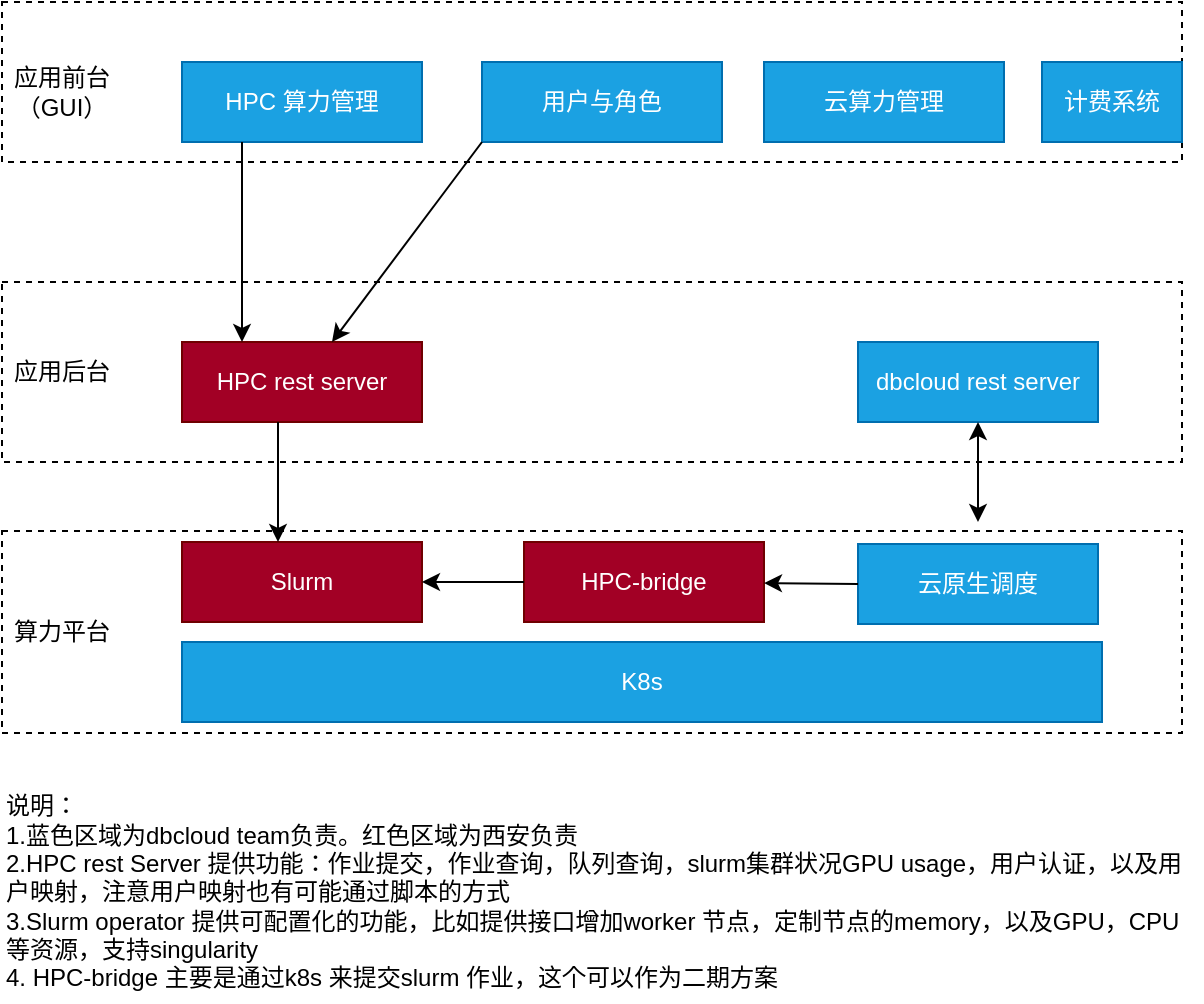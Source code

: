 <mxfile version="22.0.8" type="github">
  <diagram name="Page-1" id="X0XTV32fZl-mw8OlVuHK">
    <mxGraphModel dx="1010" dy="590" grid="1" gridSize="10" guides="1" tooltips="1" connect="1" arrows="1" fold="1" page="1" pageScale="1" pageWidth="850" pageHeight="1100" math="0" shadow="0">
      <root>
        <mxCell id="0" />
        <mxCell id="1" parent="0" />
        <mxCell id="1WVl6WSyaPoKhHcU2AQl-6" value="" style="rounded=0;whiteSpace=wrap;html=1;dashed=1;" vertex="1" parent="1">
          <mxGeometry x="110" y="374.5" width="590" height="101" as="geometry" />
        </mxCell>
        <mxCell id="1WVl6WSyaPoKhHcU2AQl-1" value="K8s" style="rounded=0;whiteSpace=wrap;html=1;fillColor=#1ba1e2;fontColor=#ffffff;strokeColor=#006EAF;" vertex="1" parent="1">
          <mxGeometry x="200" y="430" width="460" height="40" as="geometry" />
        </mxCell>
        <mxCell id="1WVl6WSyaPoKhHcU2AQl-2" value="Slurm" style="rounded=0;whiteSpace=wrap;html=1;fillColor=#a20025;fontColor=#ffffff;strokeColor=#6F0000;" vertex="1" parent="1">
          <mxGeometry x="200" y="380" width="120" height="40" as="geometry" />
        </mxCell>
        <mxCell id="1WVl6WSyaPoKhHcU2AQl-3" value="HPC-bridge" style="rounded=0;whiteSpace=wrap;html=1;fillColor=#a20025;fontColor=#ffffff;strokeColor=#6F0000;" vertex="1" parent="1">
          <mxGeometry x="371" y="380" width="120" height="40" as="geometry" />
        </mxCell>
        <mxCell id="1WVl6WSyaPoKhHcU2AQl-4" value="算力平台" style="text;html=1;strokeColor=none;fillColor=none;align=center;verticalAlign=middle;whiteSpace=wrap;rounded=0;" vertex="1" parent="1">
          <mxGeometry x="110" y="410" width="60" height="30" as="geometry" />
        </mxCell>
        <mxCell id="1WVl6WSyaPoKhHcU2AQl-5" value="云原生调度" style="rounded=0;whiteSpace=wrap;html=1;fillColor=#1ba1e2;fontColor=#ffffff;strokeColor=#006EAF;" vertex="1" parent="1">
          <mxGeometry x="538" y="381" width="120" height="40" as="geometry" />
        </mxCell>
        <mxCell id="1WVl6WSyaPoKhHcU2AQl-7" value="" style="rounded=0;whiteSpace=wrap;html=1;dashed=1;" vertex="1" parent="1">
          <mxGeometry x="110" y="250" width="590" height="90" as="geometry" />
        </mxCell>
        <mxCell id="1WVl6WSyaPoKhHcU2AQl-9" value="HPC rest server" style="rounded=0;whiteSpace=wrap;html=1;fillColor=#a20025;fontColor=#ffffff;strokeColor=#6F0000;" vertex="1" parent="1">
          <mxGeometry x="200" y="280" width="120" height="40" as="geometry" />
        </mxCell>
        <mxCell id="1WVl6WSyaPoKhHcU2AQl-12" value="dbcloud rest server" style="rounded=0;whiteSpace=wrap;html=1;fillColor=#1ba1e2;fontColor=#ffffff;strokeColor=#006EAF;" vertex="1" parent="1">
          <mxGeometry x="538" y="280" width="120" height="40" as="geometry" />
        </mxCell>
        <mxCell id="1WVl6WSyaPoKhHcU2AQl-13" value="" style="endArrow=classic;startArrow=classic;html=1;rounded=0;entryX=0.5;entryY=1;entryDx=0;entryDy=0;" edge="1" parent="1" target="1WVl6WSyaPoKhHcU2AQl-12">
          <mxGeometry width="50" height="50" relative="1" as="geometry">
            <mxPoint x="598" y="370" as="sourcePoint" />
            <mxPoint x="450" y="280" as="targetPoint" />
          </mxGeometry>
        </mxCell>
        <mxCell id="1WVl6WSyaPoKhHcU2AQl-14" value="应用后台" style="text;html=1;strokeColor=none;fillColor=none;align=center;verticalAlign=middle;whiteSpace=wrap;rounded=0;" vertex="1" parent="1">
          <mxGeometry x="110" y="280" width="60" height="30" as="geometry" />
        </mxCell>
        <mxCell id="1WVl6WSyaPoKhHcU2AQl-15" value="" style="endArrow=classic;html=1;rounded=0;exitX=0;exitY=0.5;exitDx=0;exitDy=0;" edge="1" parent="1" source="1WVl6WSyaPoKhHcU2AQl-5" target="1WVl6WSyaPoKhHcU2AQl-3">
          <mxGeometry width="50" height="50" relative="1" as="geometry">
            <mxPoint x="400" y="330" as="sourcePoint" />
            <mxPoint x="450" y="280" as="targetPoint" />
          </mxGeometry>
        </mxCell>
        <mxCell id="1WVl6WSyaPoKhHcU2AQl-16" value="" style="endArrow=classic;html=1;rounded=0;exitX=0;exitY=0.5;exitDx=0;exitDy=0;" edge="1" parent="1" source="1WVl6WSyaPoKhHcU2AQl-3" target="1WVl6WSyaPoKhHcU2AQl-2">
          <mxGeometry width="50" height="50" relative="1" as="geometry">
            <mxPoint x="400" y="330" as="sourcePoint" />
            <mxPoint x="450" y="280" as="targetPoint" />
          </mxGeometry>
        </mxCell>
        <mxCell id="1WVl6WSyaPoKhHcU2AQl-17" value="" style="rounded=0;whiteSpace=wrap;html=1;dashed=1;" vertex="1" parent="1">
          <mxGeometry x="110" y="110" width="590" height="80" as="geometry" />
        </mxCell>
        <mxCell id="1WVl6WSyaPoKhHcU2AQl-18" value="HPC 算力管理" style="rounded=0;whiteSpace=wrap;html=1;fillColor=#1ba1e2;fontColor=#ffffff;strokeColor=#006EAF;" vertex="1" parent="1">
          <mxGeometry x="200" y="140" width="120" height="40" as="geometry" />
        </mxCell>
        <mxCell id="1WVl6WSyaPoKhHcU2AQl-19" value="云算力管理" style="rounded=0;whiteSpace=wrap;html=1;fillColor=#1ba1e2;fontColor=#ffffff;strokeColor=#006EAF;" vertex="1" parent="1">
          <mxGeometry x="491" y="140" width="120" height="40" as="geometry" />
        </mxCell>
        <mxCell id="1WVl6WSyaPoKhHcU2AQl-20" value="用户与角色" style="rounded=0;whiteSpace=wrap;html=1;fillColor=#1ba1e2;fontColor=#ffffff;strokeColor=#006EAF;" vertex="1" parent="1">
          <mxGeometry x="350" y="140" width="120" height="40" as="geometry" />
        </mxCell>
        <mxCell id="1WVl6WSyaPoKhHcU2AQl-21" value="应用前台 （GUI）" style="text;html=1;strokeColor=none;fillColor=none;align=center;verticalAlign=middle;whiteSpace=wrap;rounded=0;" vertex="1" parent="1">
          <mxGeometry x="110" y="140" width="60" height="30" as="geometry" />
        </mxCell>
        <mxCell id="1WVl6WSyaPoKhHcU2AQl-22" value="计费系统" style="rounded=0;whiteSpace=wrap;html=1;fillColor=#1ba1e2;fontColor=#ffffff;strokeColor=#006EAF;" vertex="1" parent="1">
          <mxGeometry x="630" y="140" width="70" height="40" as="geometry" />
        </mxCell>
        <mxCell id="1WVl6WSyaPoKhHcU2AQl-23" value="" style="endArrow=classic;html=1;rounded=0;exitX=0.4;exitY=1;exitDx=0;exitDy=0;exitPerimeter=0;entryX=0.4;entryY=0;entryDx=0;entryDy=0;entryPerimeter=0;" edge="1" parent="1" source="1WVl6WSyaPoKhHcU2AQl-9" target="1WVl6WSyaPoKhHcU2AQl-2">
          <mxGeometry width="50" height="50" relative="1" as="geometry">
            <mxPoint x="400" y="350" as="sourcePoint" />
            <mxPoint x="450" y="300" as="targetPoint" />
          </mxGeometry>
        </mxCell>
        <mxCell id="1WVl6WSyaPoKhHcU2AQl-25" value="" style="endArrow=classic;html=1;rounded=0;exitX=0.25;exitY=1;exitDx=0;exitDy=0;entryX=0.25;entryY=0;entryDx=0;entryDy=0;" edge="1" parent="1" source="1WVl6WSyaPoKhHcU2AQl-18" target="1WVl6WSyaPoKhHcU2AQl-9">
          <mxGeometry width="50" height="50" relative="1" as="geometry">
            <mxPoint x="400" y="350" as="sourcePoint" />
            <mxPoint x="450" y="300" as="targetPoint" />
          </mxGeometry>
        </mxCell>
        <mxCell id="1WVl6WSyaPoKhHcU2AQl-26" value="" style="endArrow=classic;html=1;rounded=0;exitX=0;exitY=1;exitDx=0;exitDy=0;" edge="1" parent="1" source="1WVl6WSyaPoKhHcU2AQl-20" target="1WVl6WSyaPoKhHcU2AQl-9">
          <mxGeometry width="50" height="50" relative="1" as="geometry">
            <mxPoint x="400" y="350" as="sourcePoint" />
            <mxPoint x="450" y="300" as="targetPoint" />
          </mxGeometry>
        </mxCell>
        <mxCell id="1WVl6WSyaPoKhHcU2AQl-27" value="说明： &lt;br&gt;1.蓝色区域为dbcloud team负责。红色区域为西安负责&lt;br&gt;2.HPC rest Server 提供功能：作业提交，作业查询，队列查询，slurm集群状况GPU usage，用户认证，以及用户映射，注意用户映射也有可能通过脚本的方式&lt;br&gt;3.Slurm operator 提供可配置化的功能，比如提供接口增加worker 节点，定制节点的memory，以及GPU，CPU等资源，支持singularity&lt;br&gt;4. HPC-bridge 主要是通过k8s 来提交slurm 作业，这个可以作为二期方案" style="text;html=1;strokeColor=none;fillColor=none;align=left;verticalAlign=middle;whiteSpace=wrap;rounded=0;" vertex="1" parent="1">
          <mxGeometry x="110" y="500" width="600" height="110" as="geometry" />
        </mxCell>
      </root>
    </mxGraphModel>
  </diagram>
</mxfile>
